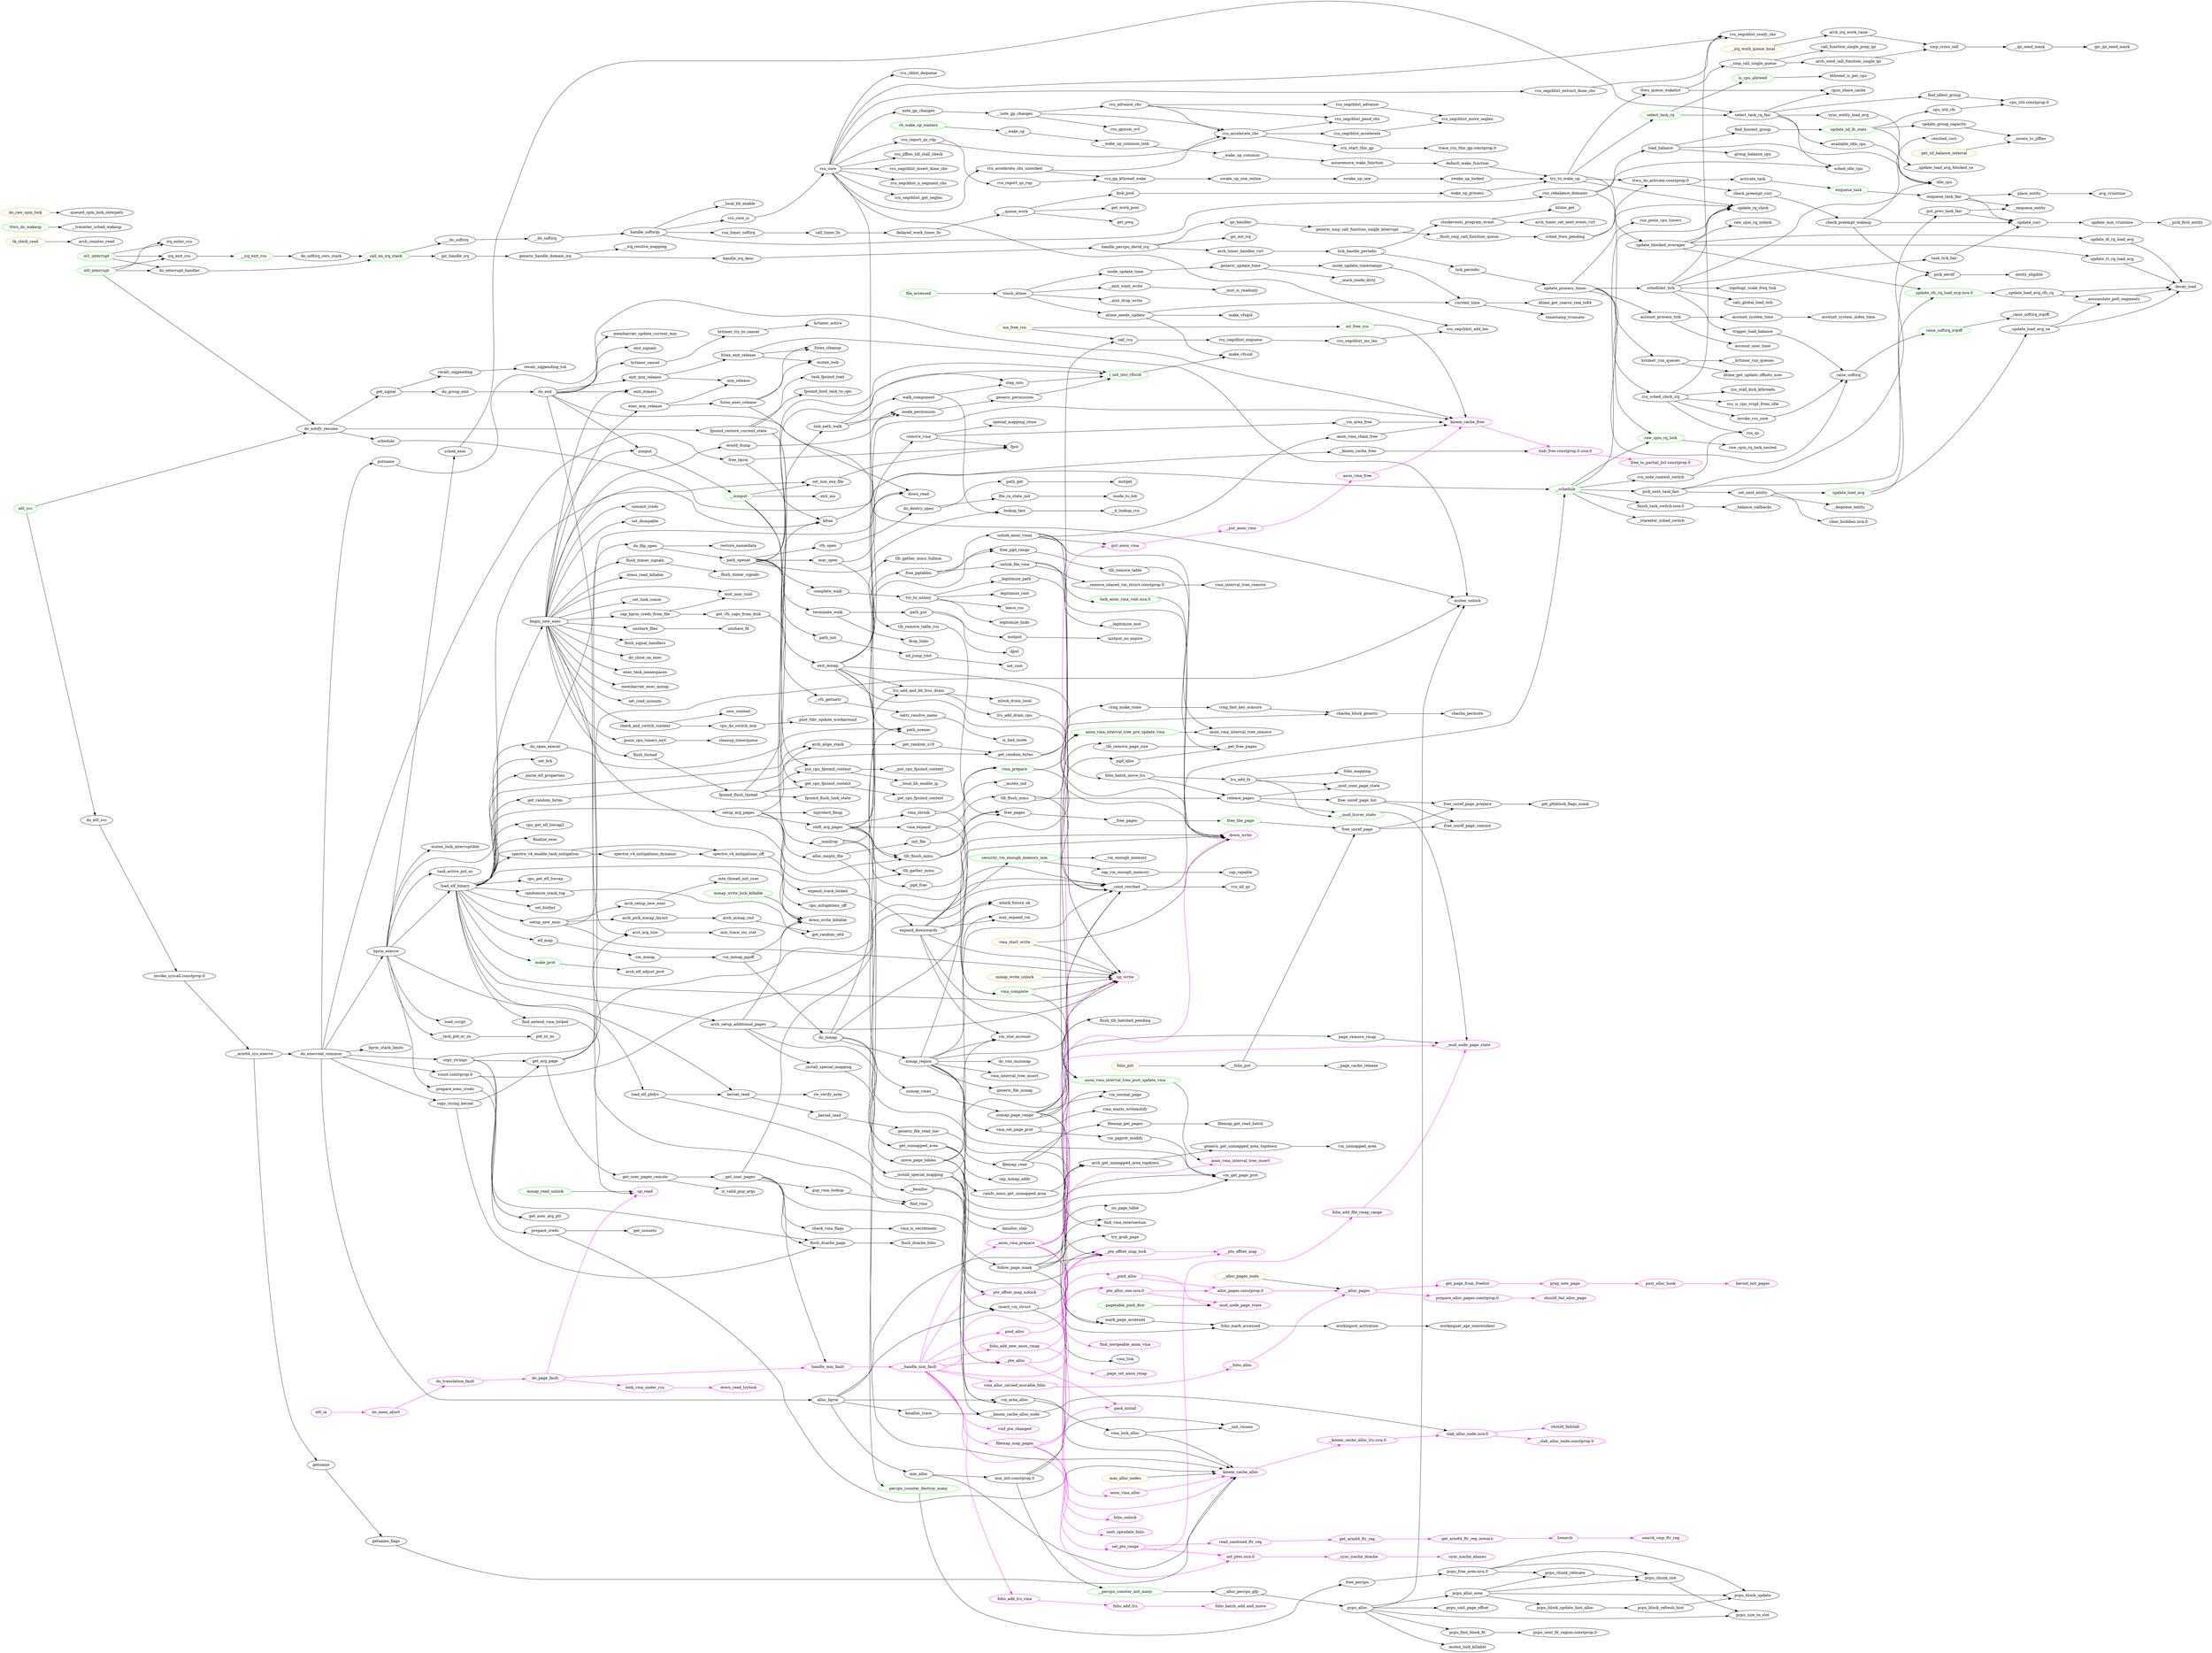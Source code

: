 digraph followpath {
rankdir=LR;
    "put_cpu_fpsimd_context" [color="black"];
    "file_ra_state_init" [color="black"];
    "shift_arg_pages" [color="black"];
    "get_arm64_ftr_reg" [color="magenta"];
    "vm_pgprot_modify" [color="black"];
    "rcu_segcblist_pend_cbs" [color="black"];
    "free_unref_page_prepare" [color="black"];
    "mntput_no_expire" [color="black"];
    "arch_counter_read" [color="black"];
    "do_translation_fault" [color="magenta"];
    "rcu_advance_cbs" [color="black"];
    "futex_exec_release" [color="black"];
    "rcu_segcblist_insert_done_cbs" [color="black"];
    "folio_add_lru" [color="magenta"];
    "arch_setup_additional_pages" [color="black"];
    "chacha_permute" [color="black"];
    "free_pgtables" [color="black"];
    "rcu_segcblist_accelerate" [color="black"];
    "copy_strings" [color="black"];
    "generic_get_unmapped_area_topdown" [color="black"];
    "sched_exec" [color="black"];
    "load_elf_phdrs" [color="black"];
    "mark_page_accessed" [color="black"];
    "make_prot" [color="green"];
    "elf_map" [color="black"];
    "handle_mm_fault" [color="magenta"];
    "legitimize_links" [color="black"];
    "task_tick_fair" [color="black"];
    "pcpu_block_refresh_hint" [color="black"];
    "vma_complete" [color="green"];
    "free_unref_page_list" [color="black"];
    "__mod_zone_page_state" [color="black"];
    "mutex_lock_killable" [color="black"];
    "__flush_smp_call_function_queue" [color="black"];
    "vma_prepare" [color="green"];
    "lru_add_drain_cpu" [color="black"];
    "vm_mmap" [color="black"];
    "expand_downwards" [color="black"];
    "entity_eligible" [color="black"];
    "vm_stat_account" [color="black"];
    "update_process_times" [color="black"];
    "set_ptes.isra.0" [color="magenta"];
    "account_user_time" [color="black"];
    "pcpu_unit_page_offset" [color="black"];
    "trigger_load_balance" [color="black"];
    "load_script" [color="black"];
    "workingset_activation" [color="black"];
    "calc_global_load_tick" [color="black"];
    "do_group_exit" [color="black"];
    "__hrtimer_run_queues" [color="black"];
    "make_vfsuid" [color="black"];
    "alloc_pages.constprop.0" [color="magenta"];
    "__kmem_cache_alloc_lru.isra.0" [color="magenta"];
    "no_page_table" [color="black"];
    "finish_task_switch.isra.0" [color="black"];
    "do_close_on_exec" [color="black"];
    "tlb_gather_mmu" [color="black"];
    "new_context" [color="black"];
    "kmalloc_trace" [color="black"];
    "exec_task_namespaces" [color="black"];
    "__kmalloc" [color="black"];
    "nd_jump_root" [color="black"];
    "call_timer_fn" [color="black"];
    "is_cpu_allowed" [color="green"];
    "__pmd_alloc" [color="magenta"];
    "run_timer_softirq" [color="black"];
    "inode_to_bdi" [color="black"];
    "__install_special_mapping" [color="black"];
    "rcu_segcblist_ready_cbs" [color="black"];
    "special_mapping_close" [color="black"];
    "move_page_tables" [color="black"];
    "__get_free_pages" [color="black"];
    "raise_softirq" [color="black"];
    "arch_send_call_function_single_ipi" [color="black"];
    "rcu_segcblist_n_segment_cbs" [color="black"];
    "folio_unlock" [color="magenta"];
    "vfs_open" [color="black"];
    "__handle_mm_fault" [color="magenta"];
    "el0_svc" [color="green"];
    "cpu_do_switch_mm" [color="black"];
    "bprm_execve" [color="black"];
    "hrtimer_active" [color="black"];
    "call_function_single_prep_ipi" [color="black"];
    "rcu_accelerate_cbs_unlocked" [color="black"];
    "__task_pid_nr_ns" [color="black"];
    "irq_enter_rcu" [color="black"];
    "flush_tlb_batched_pending" [color="black"];
    "mutex_unlock" [color="black"];
    "cap_mmap_addr" [color="black"];
    "membarrier_exec_mmap" [color="black"];
    "do_exit" [color="black"];
    "mprotect_fixup" [color="black"];
    "vma_start_write" [color="orange"];
    "do_page_fault" [color="magenta"];
    "sync_icache_aliases" [color="magenta"];
    "mmap_region" [color="black"];
    "__note_gp_changes" [color="black"];
    "__mnt_drop_write" [color="black"];
    "filemap_read" [color="black"];
    "generic_smp_call_function_single_interrupt" [color="black"];
    "recalc_sigpending_tsk" [color="black"];
    "lru_add_and_bh_lrus_drain" [color="black"];
    "autoremove_wake_function" [color="black"];
    "__update_load_avg_cfs_rq" [color="black"];
    "decay_load" [color="black"];
    "rcu_start_this_gp" [color="black"];
    "spectre_v4_mitigations_dynamic" [color="black"];
    "_get_random_bytes" [color="black"];
    "arch_irq_work_raise" [color="black"];
    "update_dl_rq_load_avg" [color="black"];
    "slab_alloc_node.isra.0" [color="magenta"];
    "hrtimer_try_to_cancel" [color="black"];
    "anon_vma_interval_tree_post_update_vma" [color="green"];
    "do_filp_open" [color="black"];
    "pcpu_find_block_fit" [color="black"];
    "rcu_segcblist_get_seglen" [color="black"];
    "__pick_first_entity" [color="black"];
    "irq_exit_rcu" [color="black"];
    "kernel_init_pages" [color="magenta"];
    "set_root" [color="black"];
    "kernel_read" [color="black"];
    "__slab_alloc_node.constprop.0" [color="magenta"];
    "__tlb_remove_page_size" [color="black"];
    "legitimize_root" [color="black"];
    "down_write" [color="magenta"];
    "next_uptodate_folio" [color="magenta"];
    "begin_new_exec" [color="black"];
    "pte_offset_map_nolock" [color="magenta"];
    "inode_permission" [color="black"];
    "__pte_offset_map_lock" [color="magenta"];
    "cpu_util_cfs" [color="black"];
    "arch_pick_mmap_layout" [color="black"];
    "unmap_page_range" [color="black"];
    "handle_percpu_devid_irq" [color="black"];
    "account_process_tick" [color="black"];
    "vma_wants_writenotify" [color="black"];
    "enqueue_task" [color="green"];
    "tlb_flush_mmu" [color="black"];
    "rcu_report_qs_rnp" [color="black"];
    "fpsimd_restore_current_state" [color="black"];
    "free_percpu" [color="black"];
    "__page_set_anon_rmap" [color="magenta"];
    "vma_link" [color="black"];
    "pick_eevdf" [color="black"];
    "check_vma_flags" [color="black"];
    "anon_vma_chain_free" [color="black"];
    "set_brk" [color="black"];
    "__pte_alloc" [color="magenta"];
    "get_signal" [color="black"];
    "free_the_page" [color="green"];
    "parse_elf_properties" [color="black"];
    "find_busiest_group" [color="black"];
    "select_task_rq_fair" [color="black"];
    "update_rt_rq_load_avg" [color="black"];
    "set_cred_ucounts" [color="black"];
    "rcu_core" [color="black"];
    "sched_idle_cpu" [color="black"];
    "rcu_segcblist_advance" [color="black"];
    "tick_periodic" [color="black"];
    "__update_load_avg_se" [color="black"];
    "cap_bprm_creds_from_file" [color="black"];
    "commit_creds" [color="black"];
    "handle_irq_desc" [color="black"];
    "vm_unmapped_area" [color="black"];
    "pcpu_free_area.isra.0" [color="black"];
    "arch_align_stack" [color="black"];
    "pcpu_next_fit_region.constprop.0" [color="black"];
    "get_vfs_caps_from_disk" [color="black"];
    "pgd_alloc" [color="black"];
    "step_into" [color="black"];
    "folio_mapping" [color="black"];
    "__update_load_avg_blocked_se" [color="black"];
    "recalc_sigpending" [color="black"];
    "__queue_work" [color="black"];
    "ttwu_queue_wakelist" [color="black"];
    "set_dumpable" [color="black"];
    "ipi_handler" [color="black"];
    "kmem_cache_free" [color="magenta"];
    "____do_softirq" [color="black"];
    "__mmput" [color="green"];
    "raise_softirq_irqoff" [color="green"];
    "pcpu_alloc_area" [color="black"];
    "cap_vm_enough_memory" [color="black"];
    "do_open_execat" [color="black"];
    "__get_cpu_fpsimd_context" [color="black"];
    "raw_spin_rq_lock_nested" [color="black"];
    "alloc_bprm" [color="black"];
    "rcu_segcblist_enqueue" [color="black"];
    "find_extend_vma_locked" [color="black"];
    "is_valid_gup_args" [color="black"];
    "mt_free_rcu" [color="green"];
    "inode_update_timestamps" [color="black"];
    "setup_arg_pages" [color="black"];
    "set_pte_range" [color="magenta"];
    "terminate_walk" [color="black"];
    "current_time" [color="black"];
    "vmf_pte_changed" [color="magenta"];
    "anon_vma_interval_tree_pre_update_vma" [color="green"];
    "__wake_up" [color="black"];
    "drop_links" [color="black"];
    "folio_add_file_rmap_range" [color="magenta"];
    "up_read" [color="magenta"];
    "do_mmap" [color="black"];
    "vma_set_page_prot" [color="black"];
    "walk_component" [color="black"];
    "__irq_work_queue_local" [color="orange"];
    "__folio_alloc" [color="magenta"];
    "scheduler_tick" [color="black"];
    "account_system_time" [color="black"];
    "flush_itimer_signals" [color="black"];
    "count.constprop.0" [color="black"];
    "__smp_call_single_queue" [color="black"];
    "__vfs_getxattr" [color="black"];
    "pcpu_alloc" [color="black"];
    "free_unref_page" [color="black"];
    "vm_get_page_prot" [color="black"];
    "pick_next_task_fair" [color="black"];
    "rcu_cblist_dequeue" [color="black"];
    "__balance_callbacks" [color="black"];
    "folio_batch_add_and_move" [color="magenta"];
    "do_mem_abort" [color="magenta"];
    "remove_vma" [color="black"];
    "clockevents_program_event" [color="black"];
    "pmd_alloc" [color="magenta"];
    "__local_bh_enable" [color="black"];
    "ttwu_do_wakeup" [color="green"];
    "folio_add_new_anon_rmap" [color="magenta"];
    "arch_timer_set_next_event_virt" [color="black"];
    "update_group_capacity" [color="black"];
    "cpu_mitigations_off" [color="black"];
    "mmput" [color="black"];
    "restore_nameidata" [color="black"];
    "lru_add_fn" [color="black"];
    "__alloc_percpu_gfp" [color="black"];
    "rcu_segcblist_move_seglen" [color="black"];
    "run_rebalance_domains" [color="black"];
    "unlink_anon_vmas" [color="black"];
    "do_dentry_open" [color="black"];
    "mutex_lock_interruptible" [color="black"];
    "__mod_node_page_state" [color="magenta"];
    "dput" [color="black"];
    "get_arg_page" [color="black"];
    "rcu_accelerate_cbs" [color="black"];
    "vma_interval_tree_remove" [color="black"];
    "get_random_bytes" [color="black"];
    "workingset_age_nonresident" [color="black"];
    "get_ucounts" [color="black"];
    "slab_free.constprop.0.isra.0" [color="magenta"];
    "free_pages" [color="black"];
    "anon_vma_interval_tree_insert" [color="magenta"];
    "delayed_work_timer_fn" [color="black"];
    "pcpu_chunk_slot" [color="black"];
    "putname" [color="black"];
    "cleanup_timerqueue" [color="black"];
    "trace_rcu_this_gp.constprop.0" [color="black"];
    "down_write_killable" [color="black"];
    "account_system_index_time" [color="black"];
    "mm_alloc" [color="black"];
    "do_execveat_common" [color="black"];
    "load_elf_binary" [color="black"];
    "vm_normal_page" [color="black"];
    "filemap_get_read_batch" [color="black"];
    "timestamp_truncate" [color="black"];
    "randomize_stack_top" [color="black"];
    "rb_wake_up_waiters" [color="green"];
    "ktime_get_coarse_real_ts64" [color="black"];
    "sched_ttwu_pending" [color="black"];
    "__vm_enough_memory" [color="black"];
    "link_path_walk" [color="black"];
    "tlb_remove_table_rcu" [color="black"];
    "do_vmi_munmap" [color="black"];
    "vma_interval_tree_insert" [color="black"];
    "get_random_u16" [color="black"];
    "pte_alloc_one.isra.0" [color="magenta"];
    "place_entity" [color="black"];
    "gic_handle_irq" [color="black"];
    "path_get" [color="black"];
    "rcu_segcblist_add_len" [color="black"];
    "mlock_drain_local" [color="black"];
    "__put_anon_vma" [color="magenta"];
    "tlb_gather_mmu_fullmm" [color="black"];
    "copy_string_kernel" [color="black"];
    "swake_up_locked" [color="black"];
    "clear_buddies.isra.0" [color="black"];
    "lookup_fast" [color="black"];
    "__mnt_is_readonly" [color="black"];
    "__pte_offset_map" [color="magenta"];
    "do_raw_spin_lock" [color="orange"];
    "i_uid_into_vfsuid" [color="green"];
    "get_cpu_fpsimd_context" [color="black"];
    "find_idlest_group" [color="black"];
    "vma_lock_alloc" [color="black"];
    "get_arm64_ftr_reg_nowarn" [color="magenta"];
    "flush_dcache_page" [color="black"];
    "mmap_write_unlock" [color="orange"];
    "arch_get_unmapped_area_topdown" [color="black"];
    "vma_shrink" [color="black"];
    "__mnt_want_write" [color="black"];
    "__enqueue_entity" [color="black"];
    "get_work_pool" [color="black"];
    "getname_flags" [color="black"];
    "__percpu_counter_init_many" [color="green"];
    "membarrier_update_current_mm" [color="black"];
    "prepare_alloc_pages.constprop.0" [color="magenta"];
    "run_posix_cpu_timers" [color="black"];
    "tk_clock_read" [color="orange"];
    "try_to_wake_up" [color="black"];
    "generic_file_mmap" [color="black"];
    "should_failslab" [color="magenta"];
    "cpu_get_elf_hwcap2" [color="black"];
    "filemap_map_pages" [color="magenta"];
    "__remove_shared_vm_struct.constprop.0" [color="black"];
    "__sync_icache_dcache" [color="magenta"];
    "ktime_get" [color="black"];
    "update_blocked_averages" [color="black"];
    "rw_verify_area" [color="black"];
    "down_read_trylock" [color="magenta"];
    "put_anon_vma" [color="magenta"];
    "kick_pool" [color="black"];
    "kthread_is_per_cpu" [color="black"];
    "hrtimer_run_queues" [color="black"];
    "prep_new_page" [color="magenta"];
    "unshare_fd" [color="black"];
    "pcpu_size_to_slot" [color="black"];
    "mm_init.constprop.0" [color="black"];
    "futex_exit_release" [color="black"];
    "arch_elf_adjust_prot" [color="black"];
    "exit_signals" [color="black"];
    "rcu_core_si" [color="black"];
    "fput" [color="black"];
    "get_unmapped_area" [color="black"];
    "rcu_all_qs" [color="black"];
    "futex_cleanup" [color="black"];
    "__anon_vma_prepare" [color="magenta"];
    "unlink_file_vma" [color="black"];
    "__get_user_pages" [color="black"];
    "mlock_future_ok" [color="black"];
    "sync_entity_load_avg" [color="black"];
    "check_preempt_curr" [color="black"];
    "el0_interrupt" [color="green"];
    "el1_interrupt" [color="green"];
    "should_fail_alloc_page" [color="magenta"];
    "finalize_exec" [color="black"];
    "__traceiter_sched_switch" [color="black"];
    "exit_aio" [color="black"];
    "wake_up_process" [color="black"];
    "ma_free_rcu" [color="orange"];
    "fpsimd_flush_task_state" [color="black"];
    "lock_anon_vma_root.isra.0" [color="green"];
    "rcu_segcblist_extract_done_cbs" [color="black"];
    "__flush_itimer_signals" [color="black"];
    "__traceiter_sched_wakeup" [color="black"];
    "rcu_sched_clock_irq" [color="black"];
    "pgd_free" [color="black"];
    "may_open" [color="black"];
    "__raise_softirq_irqoff" [color="black"];
    "page_remove_rmap" [color="black"];
    "search_cmp_ftr_reg" [color="magenta"];
    "__kernel_read" [color="black"];
    "path_put" [color="black"];
    "alloc_empty_file" [color="black"];
    "task_active_pid_ns" [color="black"];
    "handle_softirqs" [color="black"];
    "getname" [color="black"];
    "is_bad_inode" [color="black"];
    "update_min_vruntime" [color="black"];
    "__ipi_send_mask" [color="black"];
    "do_interrupt_handler" [color="black"];
    "spectre_v4_enable_task_mitigation" [color="black"];
    "would_dump" [color="black"];
    "call_rcu" [color="black"];
    "unmap_vmas" [color="black"];
    "__put_cpu_fpsimd_context" [color="black"];
    "__kmem_cache_alloc_node" [color="black"];
    "folio_put" [color="orange"];
    "__init_rwsem" [color="black"];
    "make_vfsgid" [color="black"];
    "pcpu_block_update" [color="black"];
    "setup_new_exec" [color="black"];
    "path_noexec" [color="black"];
    "file_accessed" [color="green"];
    "kmalloc_slab" [color="black"];
    "get_user_pages_remote" [color="black"];
    "tlb_finish_mmu" [color="black"];
    "exec_mm_release" [color="black"];
    "prepare_exec_creds" [color="black"];
    "xattr_resolve_name" [color="black"];
    "__d_lookup_rcu" [color="black"];
    "__irq_resolve_mapping" [color="black"];
    "exit_mmap" [color="black"];
    "ktime_get_update_offsets_now" [color="black"];
    "__msecs_to_jiffies" [color="black"];
    "set_next_entity" [color="black"];
    "rcu_report_qs_rdp" [color="black"];
    "follow_page_mask" [color="black"];
    "try_to_unlazy" [color="black"];
    "__mark_inode_dirty" [color="black"];
    "_install_special_mapping" [color="black"];
    "may_expand_vm" [color="black"];
    "arch_mmap_rnd" [color="black"];
    "security_vm_enough_memory_mm" [color="green"];
    "cap_capable" [color="black"];
    "update_cfs_rq_load_avg.isra.0" [color="green"];
    "inode_update_time" [color="black"];
    "gic_eoi_irq" [color="black"];
    "down_read_killable" [color="black"];
    "hrtimer_cancel" [color="black"];
    "__folio_put" [color="black"];
    "kmem_cache_alloc" [color="magenta"];
    "do_softirq_own_stack" [color="black"];
    "cpu_get_elf_hwcap" [color="black"];
    "__schedule" [color="green"];
    "__irq_exit_rcu" [color="green"];
    "mod_node_page_state" [color="magenta"];
    "release_pages" [color="black"];
    "swake_up_one_online" [color="black"];
    "arch_setup_new_exec" [color="black"];
    "free_unref_page_commit" [color="black"];
    "group_balance_cpu" [color="black"];
    "cpu_util.constprop.0" [color="black"];
    "set_mm_exe_file" [color="black"];
    "note_gp_changes" [color="black"];
    "idle_cpu" [color="black"];
    "post_alloc_hook" [color="magenta"];
    "chacha_block_generic" [color="black"];
    "rcu_note_context_switch" [color="black"];
    "generic_file_read_iter" [color="black"];
    "up_write" [color="magenta"];
    "exit_itimers" [color="black"];
    "ttwu_do_activate.constprop.0" [color="black"];
    "rcu_segcblist_inc_len" [color="black"];
    "generic_handle_domain_irq" [color="black"];
    "filemap_get_pages" [color="black"];
    "__free_pages" [color="black"];
    "avg_vruntime" [color="black"];
    "mm_trace_rss_stat" [color="black"];
    "pcpu_chunk_relocate" [color="black"];
    "pcpu_block_update_hint_alloc" [color="black"];
    "free_bprm" [color="black"];
    "update_rq_clock" [color="black"];
    "pagetable_pmd_dtor" [color="green"];
    "leave_rcu" [color="black"];
    "available_idle_cpu" [color="black"];
    "complete_walk" [color="black"];
    "__legitimize_path" [color="black"];
    "get_pwq" [color="black"];
    "init_file" [color="black"];
    "enqueue_task_fair" [color="black"];
    "__mutex_init" [color="black"];
    "vma_is_secretmem" [color="black"];
    "__set_task_comm" [color="black"];
    "check_and_switch_context" [color="black"];
    "ramfs_mmu_get_unmapped_area" [color="black"];
    "rcu_gp_kthread_wake" [color="black"];
    "generic_update_time" [color="black"];
    "vm_area_alloc" [color="black"];
    "lock_vma_under_rcu" [color="magenta"];
    "arch_timer_handler_virt" [color="black"];
    "find_vma_intersection" [color="black"];
    "gic_ipi_send_mask" [color="black"];
    "__alloc_pages" [color="magenta"];
    "touch_atime" [color="black"];
    "free_pgd_range" [color="black"];
    "free_to_partial_list.constprop.0" [color="magenta"];
    "unshare_files" [color="black"];
    "topology_scale_freq_tick" [color="black"];
    "schedule" [color="black"];
    "vm_mmap_pgoff" [color="black"];
    "__arm64_sys_execve" [color="black"];
    "crng_make_state" [color="black"];
    "find_mergeable_anon_vma" [color="magenta"];
    "__mod_lruvec_state" [color="green"];
    "__alloc_pages_node" [color="orange"];
    "__accumulate_pelt_segments" [color="black"];
    "rcu_is_cpu_rrupt_from_idle" [color="black"];
    "bsearch" [color="magenta"];
    "queued_spin_lock_slowpath" [color="black"];
    "activate_task" [color="black"];
    "select_task_rq" [color="green"];
    "rcu_qs" [color="black"];
    "down_read" [color="black"];
    "mnt_may_suid" [color="black"];
    "rcu_stall_kick_kthreads" [color="black"];
    "__wake_up_common_lock" [color="black"];
    "swake_up_one" [color="black"];
    "el0_ia" [color="magenta"];
    "kfree" [color="black"];
    "update_sd_lb_stats" [color="green"];
    "tick_handle_periodic" [color="black"];
    "fpsimd_bind_task_to_cpu" [color="black"];
    "path_init" [color="black"];
    "rcu_jiffies_till_stall_check" [color="black"];
    "folio_add_lru_vma" [color="magenta"];
    "get_page_from_freelist" [color="magenta"];
    "__vm_area_free" [color="black"];
    "flush_thread" [color="black"];
    "mmap_read_unlock" [color="green"];
    "smp_cross_call" [color="black"];
    "do_el0_svc" [color="black"];
    "__mmdrop" [color="black"];
    "prepare_creds" [color="black"];
    "bprm_stack_limits" [color="black"];
    "invoke_syscall.constprop.0" [color="black"];
    "crng_fast_key_erasure" [color="black"];
    "rcu_gpnum_ovf" [color="black"];
    "put_prev_task_fair" [color="black"];
    "update_load_avg" [color="green"];
    "task_fpsimd_load" [color="black"];
    "check_preempt_wakeup" [color="black"];
    "generic_permission" [color="black"];
    "mmap_write_lock_killable" [color="green"];
    "invoke_rcu_core" [color="black"];
    "__dequeue_entity" [color="black"];
    "find_vma" [color="black"];
    "gup_vma_lookup" [color="black"];
    "mntget" [color="black"];
    "set_binfmt" [color="black"];
    "post_ttbr_update_workaround" [color="black"];
    "posix_cpu_timers_exit" [color="black"];
    "cpus_share_cache" [color="black"];
    "folio_batch_move_lru" [color="black"];
    "flush_dcache_folio" [color="black"];
    "acct_arg_size" [color="black"];
    "atime_needs_update" [color="black"];
    "read_sanitised_ftr_reg" [color="magenta"];
    "load_balance" [color="black"];
    "vma_alloc_zeroed_movable_folio" [color="magenta"];
    "fpsimd_flush_thread" [color="black"];
    "anon_vma_interval_tree_remove" [color="black"];
    "exit_mm_release" [color="black"];
    "get_pfnblock_flags_mask" [color="black"];
    "raw_spin_rq_unlock" [color="black"];
    "__cond_resched" [color="black"];
    "mte_thread_init_user" [color="black"];
    "call_on_irq_stack" [color="green"];
    "mntput" [color="black"];
    "tlb_remove_table" [color="black"];
    "mas_alloc_nodes" [color="orange"];
    "path_openat" [color="black"];
    "flush_signal_handlers" [color="black"];
    "raw_spin_rq_lock" [color="green"];
    "do_notify_resume" [color="black"];
    "__wake_up_common" [color="black"];
    "__do_softirq" [color="black"];
    "resched_curr" [color="black"];
    "mutex_lock" [color="black"];
    "spectre_v4_mitigations_off" [color="black"];
    "__kmem_cache_free" [color="black"];
    "get_random_u64" [color="black"];
    "__page_cache_release" [color="black"];
    "mm_release" [color="black"];
    "default_wake_function" [color="black"];
    "get_sd_balance_interval" [color="orange"];
    "try_grab_page" [color="black"];
    "percpu_counter_destroy_many" [color="green"];
    "__legitimize_mnt" [color="black"];
    "pid_nr_ns" [color="black"];
    "update_curr" [color="black"];
    "insert_vm_struct" [color="black"];
    "anon_vma_alloc" [color="magenta"];
    "anon_vma_free" [color="magenta"];
    "vma_expand" [color="black"];
    "pmd_install" [color="magenta"];
    "__local_bh_enable_ip" [color="black"];
    "get_user_arg_ptr" [color="black"];
    "expand_stack_locked" [color="black"];
    "folio_mark_accessed" [color="black"];
    "wake_up_process" -> "try_to_wake_up" [color="black"];
    "folio_put" -> "__folio_put" [color="black"];
    "arch_setup_new_exec" -> "mte_thread_init_user" [color="black"];
    "do_group_exit" -> "do_exit" [color="black"];
    "randomize_stack_top" -> "get_random_u64" [color="black"];
    "count.constprop.0" -> "__cond_resched" [color="black"];
    "count.constprop.0" -> "get_user_arg_ptr" [color="black"];
    "__kmalloc" -> "__kmem_cache_alloc_node" [color="black"];
    "__kmalloc" -> "kmalloc_slab" [color="black"];
    "hrtimer_try_to_cancel" -> "hrtimer_active" [color="black"];
    "putname" -> "kmem_cache_free" [color="black"];
    "free_unref_page" -> "free_unref_page_prepare" [color="black"];
    "free_unref_page" -> "free_unref_page_commit" [color="black"];
    "pcpu_chunk_slot" -> "pcpu_size_to_slot" [color="black"];
    "__pte_alloc" -> "pte_alloc_one.isra.0" [color="magenta"];
    "__pte_alloc" -> "pmd_install" [color="magenta"];
    "rcu_accelerate_cbs" -> "rcu_segcblist_pend_cbs" [color="black"];
    "rcu_accelerate_cbs" -> "rcu_segcblist_accelerate" [color="black"];
    "rcu_accelerate_cbs" -> "rcu_start_this_gp" [color="black"];
    "__schedule" -> "__traceiter_sched_switch" [color="black"];
    "__schedule" -> "finish_task_switch.isra.0" [color="black"];
    "__schedule" -> "rcu_note_context_switch" [color="black"];
    "__schedule" -> "raw_spin_rq_lock" [color="black"];
    "__schedule" -> "update_rq_clock" [color="black"];
    "__schedule" -> "pick_next_task_fair" [color="black"];
    "alloc_bprm" -> "mm_alloc" [color="black"];
    "alloc_bprm" -> "vm_area_alloc" [color="black"];
    "alloc_bprm" -> "vm_get_page_prot" [color="black"];
    "alloc_bprm" -> "insert_vm_struct" [color="black"];
    "alloc_bprm" -> "kmalloc_trace" [color="black"];
    "__install_special_mapping" -> "vm_get_page_prot" [color="black"];
    "__install_special_mapping" -> "insert_vm_struct" [color="black"];
    "__install_special_mapping" -> "vm_stat_account" [color="black"];
    "__install_special_mapping" -> "vm_area_alloc" [color="black"];
    "setup_new_exec" -> "arch_setup_new_exec" [color="black"];
    "setup_new_exec" -> "up_write" [color="black"];
    "setup_new_exec" -> "mutex_unlock" [color="black"];
    "setup_new_exec" -> "arch_pick_mmap_layout" [color="black"];
    "recalc_sigpending" -> "recalc_sigpending_tsk" [color="black"];
    "call_rcu" -> "rcu_segcblist_enqueue" [color="black"];
    "raise_softirq" -> "raise_softirq_irqoff" [color="black"];
    "mntput" -> "mntput_no_expire" [color="black"];
    "pte_offset_map_nolock" -> "__pte_offset_map" [color="magenta"];
    "hrtimer_run_queues" -> "__hrtimer_run_queues" [color="black"];
    "hrtimer_run_queues" -> "ktime_get_update_offsets_now" [color="black"];
    "__pte_offset_map_lock" -> "__pte_offset_map" [color="magenta"];
    "get_arm64_ftr_reg" -> "get_arm64_ftr_reg_nowarn" [color="magenta"];
    "update_process_times" -> "hrtimer_run_queues" [color="black"];
    "update_process_times" -> "rcu_sched_clock_irq" [color="black"];
    "update_process_times" -> "scheduler_tick" [color="black"];
    "update_process_times" -> "run_posix_cpu_timers" [color="black"];
    "update_process_times" -> "raise_softirq" [color="black"];
    "update_process_times" -> "account_process_tick" [color="black"];
    "update_sd_lb_stats" -> "update_group_capacity" [color="black"];
    "update_sd_lb_stats" -> "cpu_util_cfs" [color="black"];
    "update_sd_lb_stats" -> "idle_cpu" [color="black"];
    "generic_smp_call_function_single_interrupt" -> "__flush_smp_call_function_queue" [color="black"];
    "ttwu_queue_wakelist" -> "cpus_share_cache" [color="black"];
    "ttwu_queue_wakelist" -> "__smp_call_single_queue" [color="black"];
    "expand_stack_locked" -> "expand_downwards" [color="black"];
    "get_random_u16" -> "_get_random_bytes" [color="black"];
    "el0_svc" -> "do_notify_resume" [color="black"];
    "el0_svc" -> "do_el0_svc" [color="black"];
    "cap_vm_enough_memory" -> "cap_capable" [color="black"];
    "vfs_open" -> "do_dentry_open" [color="black"];
    "account_process_tick" -> "account_user_time" [color="black"];
    "account_process_tick" -> "account_system_time" [color="black"];
    "check_vma_flags" -> "vma_is_secretmem" [color="black"];
    "get_sd_balance_interval" -> "__msecs_to_jiffies" [color="black"];
    "slab_alloc_node.isra.0" -> "__slab_alloc_node.constprop.0" [color="magenta"];
    "slab_alloc_node.isra.0" -> "should_failslab" [color="magenta"];
    "pmd_alloc" -> "__pmd_alloc" [color="magenta"];
    "rcu_start_this_gp" -> "trace_rcu_this_gp.constprop.0" [color="black"];
    "getname_flags" -> "kmem_cache_alloc" [color="black"];
    "do_filp_open" -> "path_openat" [color="black"];
    "do_filp_open" -> "restore_nameidata" [color="black"];
    "filemap_read" -> "filemap_get_pages" [color="black"];
    "filemap_read" -> "folio_mark_accessed" [color="black"];
    "filemap_read" -> "__cond_resched" [color="black"];
    "pgd_alloc" -> "__get_free_pages" [color="black"];
    "get_page_from_freelist" -> "prep_new_page" [color="magenta"];
    "kmem_cache_free" -> "slab_free.constprop.0.isra.0" [color="magenta"];
    "raise_softirq_irqoff" -> "__raise_softirq_irqoff" [color="black"];
    "folio_add_lru_vma" -> "folio_add_lru" [color="magenta"];
    "__alloc_pages_node" -> "__alloc_pages" [color="black"];
    "update_curr" -> "update_min_vruntime" [color="black"];
    "free_bprm" -> "fput" [color="black"];
    "free_bprm" -> "kfree" [color="black"];
    "anon_vma_interval_tree_pre_update_vma" -> "anon_vma_interval_tree_remove" [color="black"];
    "i_uid_into_vfsuid" -> "make_vfsuid" [color="black"];
    "arch_irq_work_raise" -> "smp_cross_call" [color="black"];
    "lru_add_drain_cpu" -> "folio_batch_move_lru" [color="black"];
    "__anon_vma_prepare" -> "kmem_cache_alloc" [color="magenta"];
    "__anon_vma_prepare" -> "find_mergeable_anon_vma" [color="magenta"];
    "__anon_vma_prepare" -> "down_write" [color="magenta"];
    "__anon_vma_prepare" -> "put_anon_vma" [color="magenta"];
    "__anon_vma_prepare" -> "anon_vma_alloc" [color="magenta"];
    "__anon_vma_prepare" -> "anon_vma_interval_tree_insert" [color="magenta"];
    "__anon_vma_prepare" -> "up_write" [color="magenta"];
    "__cond_resched" -> "rcu_all_qs" [color="black"];
    "__cond_resched" -> "__schedule" [color="black"];
    "gup_vma_lookup" -> "find_vma" [color="black"];
    "invoke_rcu_core" -> "raise_softirq" [color="black"];
    "expand_downwards" -> "down_write" [color="black"];
    "expand_downwards" -> "security_vm_enough_memory_mm" [color="black"];
    "expand_downwards" -> "anon_vma_interval_tree_post_update_vma" [color="black"];
    "expand_downwards" -> "anon_vma_interval_tree_pre_update_vma" [color="black"];
    "expand_downwards" -> "may_expand_vm" [color="black"];
    "expand_downwards" -> "mlock_future_ok" [color="black"];
    "expand_downwards" -> "vm_stat_account" [color="black"];
    "expand_downwards" -> "up_write" [color="black"];
    "__wake_up" -> "__wake_up_common_lock" [color="black"];
    "generic_permission" -> "i_uid_into_vfsuid" [color="black"];
    "kmem_cache_alloc" -> "__kmem_cache_alloc_lru.isra.0" [color="magenta"];
    "autoremove_wake_function" -> "default_wake_function" [color="black"];
    "fpsimd_flush_thread" -> "get_cpu_fpsimd_context" [color="black"];
    "fpsimd_flush_thread" -> "fpsimd_flush_task_state" [color="black"];
    "fpsimd_flush_thread" -> "put_cpu_fpsimd_context" [color="black"];
    "fpsimd_flush_thread" -> "kfree" [color="black"];
    "alloc_pages.constprop.0" -> "__alloc_pages" [color="magenta"];
    "note_gp_changes" -> "__note_gp_changes" [color="black"];
    "smp_cross_call" -> "__ipi_send_mask" [color="black"];
    "spectre_v4_mitigations_dynamic" -> "spectre_v4_mitigations_off" [color="black"];
    "find_busiest_group" -> "update_sd_lb_stats" [color="black"];
    "spectre_v4_mitigations_off" -> "cpu_mitigations_off" [color="black"];
    "vm_mmap" -> "vm_mmap_pgoff" [color="black"];
    "swake_up_one" -> "swake_up_locked" [color="black"];
    "activate_task" -> "enqueue_task" [color="black"];
    "cap_bprm_creds_from_file" -> "mnt_may_suid" [color="black"];
    "cap_bprm_creds_from_file" -> "get_vfs_caps_from_disk" [color="black"];
    "__percpu_counter_init_many" -> "__alloc_percpu_gfp" [color="black"];
    "pcpu_alloc" -> "pcpu_alloc_area" [color="black"];
    "pcpu_alloc" -> "mutex_unlock" [color="black"];
    "pcpu_alloc" -> "pcpu_unit_page_offset" [color="black"];
    "pcpu_alloc" -> "mutex_lock_killable" [color="black"];
    "pcpu_alloc" -> "pcpu_size_to_slot" [color="black"];
    "pcpu_alloc" -> "pcpu_find_block_fit" [color="black"];
    "__wake_up_common" -> "autoremove_wake_function" [color="black"];
    "call_on_irq_stack" -> "gic_handle_irq" [color="black"];
    "call_on_irq_stack" -> "____do_softirq" [color="black"];
    "get_cpu_fpsimd_context" -> "__get_cpu_fpsimd_context" [color="black"];
    "file_ra_state_init" -> "inode_to_bdi" [color="black"];
    "acct_arg_size" -> "mm_trace_rss_stat" [color="black"];
    "do_dentry_open" -> "path_get" [color="black"];
    "do_dentry_open" -> "file_ra_state_init" [color="black"];
    "rcu_report_qs_rdp" -> "rcu_report_qs_rnp" [color="black"];
    "rcu_report_qs_rdp" -> "rcu_accelerate_cbs" [color="black"];
    "folio_mark_accessed" -> "workingset_activation" [color="black"];
    "clockevents_program_event" -> "ktime_get" [color="black"];
    "clockevents_program_event" -> "arch_timer_set_next_event_virt" [color="black"];
    "mas_alloc_nodes" -> "kmem_cache_alloc" [color="black"];
    "vm_mmap_pgoff" -> "down_write_killable" [color="black"];
    "vm_mmap_pgoff" -> "do_mmap" [color="black"];
    "rcu_sched_clock_irq" -> "rcu_is_cpu_rrupt_from_idle" [color="black"];
    "rcu_sched_clock_irq" -> "rcu_segcblist_ready_cbs" [color="black"];
    "rcu_sched_clock_irq" -> "invoke_rcu_core" [color="black"];
    "rcu_sched_clock_irq" -> "rcu_qs" [color="black"];
    "rcu_sched_clock_irq" -> "rcu_stall_kick_kthreads" [color="black"];
    "shift_arg_pages" -> "move_page_tables" [color="black"];
    "shift_arg_pages" -> "lru_add_and_bh_lrus_drain" [color="black"];
    "shift_arg_pages" -> "tlb_gather_mmu" [color="black"];
    "shift_arg_pages" -> "free_pgd_range" [color="black"];
    "shift_arg_pages" -> "tlb_finish_mmu" [color="black"];
    "shift_arg_pages" -> "vma_shrink" [color="black"];
    "shift_arg_pages" -> "vma_expand" [color="black"];
    "rb_wake_up_waiters" -> "__wake_up" [color="black"];
    "pcpu_block_refresh_hint" -> "pcpu_block_update" [color="black"];
    "prepare_exec_creds" -> "prepare_creds" [color="black"];
    "kfree" -> "__kmem_cache_free" [color="black"];
    "free_pages" -> "__free_pages" [color="black"];
    "prepare_alloc_pages.constprop.0" -> "should_fail_alloc_page" [color="magenta"];
    "gic_handle_irq" -> "generic_handle_domain_irq" [color="black"];
    "generic_get_unmapped_area_topdown" -> "vm_unmapped_area" [color="black"];
    "set_ptes.isra.0" -> "__sync_icache_dcache" [color="magenta"];
    "check_preempt_wakeup" -> "update_curr" [color="black"];
    "check_preempt_wakeup" -> "pick_eevdf" [color="black"];
    "check_preempt_wakeup" -> "resched_curr" [color="black"];
    "generic_handle_domain_irq" -> "__irq_resolve_mapping" [color="black"];
    "generic_handle_domain_irq" -> "handle_irq_desc" [color="black"];
    "vm_area_alloc" -> "vma_lock_alloc" [color="black"];
    "vm_area_alloc" -> "kmem_cache_alloc" [color="black"];
    "try_to_unlazy" -> "__legitimize_path" [color="black"];
    "try_to_unlazy" -> "legitimize_root" [color="black"];
    "try_to_unlazy" -> "leave_rcu" [color="black"];
    "try_to_unlazy" -> "legitimize_links" [color="black"];
    "kernel_read" -> "__kernel_read" [color="black"];
    "kernel_read" -> "rw_verify_area" [color="black"];
    "enqueue_task_fair" -> "__enqueue_entity" [color="black"];
    "enqueue_task_fair" -> "update_curr" [color="black"];
    "enqueue_task_fair" -> "place_entity" [color="black"];
    "free_the_page" -> "free_unref_page" [color="black"];
    "rcu_advance_cbs" -> "rcu_segcblist_pend_cbs" [color="black"];
    "rcu_advance_cbs" -> "rcu_segcblist_advance" [color="black"];
    "rcu_advance_cbs" -> "rcu_accelerate_cbs" [color="black"];
    "would_dump" -> "inode_permission" [color="black"];
    "read_sanitised_ftr_reg" -> "get_arm64_ftr_reg" [color="magenta"];
    "inode_permission" -> "generic_permission" [color="black"];
    "ma_free_rcu" -> "mt_free_rcu" [color="black"];
    "ma_free_rcu" -> "call_rcu" [color="black"];
    "copy_string_kernel" -> "flush_dcache_page" [color="black"];
    "copy_string_kernel" -> "get_arg_page" [color="black"];
    "vm_pgprot_modify" -> "vm_get_page_prot" [color="black"];
    "select_task_rq_fair" -> "sync_entity_load_avg" [color="black"];
    "select_task_rq_fair" -> "find_idlest_group" [color="black"];
    "select_task_rq_fair" -> "available_idle_cpu" [color="black"];
    "select_task_rq_fair" -> "sched_idle_cpu" [color="black"];
    "select_task_rq_fair" -> "cpus_share_cache" [color="black"];
    "tlb_finish_mmu" -> "tlb_flush_mmu" [color="black"];
    "tlb_finish_mmu" -> "free_pages" [color="black"];
    "call_timer_fn" -> "delayed_work_timer_fn" [color="black"];
    "do_notify_resume" -> "fpsimd_restore_current_state" [color="black"];
    "do_notify_resume" -> "schedule" [color="black"];
    "do_notify_resume" -> "get_signal" [color="black"];
    "__tlb_remove_page_size" -> "__get_free_pages" [color="black"];
    "__queue_work" -> "get_pwq" [color="black"];
    "__queue_work" -> "kick_pool" [color="black"];
    "__queue_work" -> "get_work_pool" [color="black"];
    "page_remove_rmap" -> "__mod_node_page_state" [color="black"];
    "security_vm_enough_memory_mm" -> "__vm_enough_memory" [color="black"];
    "security_vm_enough_memory_mm" -> "cap_vm_enough_memory" [color="black"];
    "__smp_call_single_queue" -> "call_function_single_prep_ipi" [color="black"];
    "__smp_call_single_queue" -> "arch_send_call_function_single_ipi" [color="black"];
    "tlb_flush_mmu" -> "__cond_resched" [color="black"];
    "tlb_flush_mmu" -> "call_rcu" [color="black"];
    "tlb_flush_mmu" -> "release_pages" [color="black"];
    "begin_new_exec" -> "membarrier_exec_mmap" [color="black"];
    "begin_new_exec" -> "do_close_on_exec" [color="black"];
    "begin_new_exec" -> "posix_cpu_timers_exit" [color="black"];
    "begin_new_exec" -> "acct_arg_size" [color="black"];
    "begin_new_exec" -> "set_dumpable" [color="black"];
    "begin_new_exec" -> "set_mm_exe_file" [color="black"];
    "begin_new_exec" -> "flush_thread" [color="black"];
    "begin_new_exec" -> "flush_signal_handlers" [color="black"];
    "begin_new_exec" -> "cap_bprm_creds_from_file" [color="black"];
    "begin_new_exec" -> "commit_creds" [color="black"];
    "begin_new_exec" -> "down_write_killable" [color="black"];
    "begin_new_exec" -> "exit_itimers" [color="black"];
    "begin_new_exec" -> "check_and_switch_context" [color="black"];
    "begin_new_exec" -> "down_read_killable" [color="black"];
    "begin_new_exec" -> "flush_itimer_signals" [color="black"];
    "begin_new_exec" -> "__set_task_comm" [color="black"];
    "begin_new_exec" -> "would_dump" [color="black"];
    "begin_new_exec" -> "mnt_may_suid" [color="black"];
    "begin_new_exec" -> "exec_mm_release" [color="black"];
    "begin_new_exec" -> "set_cred_ucounts" [color="black"];
    "begin_new_exec" -> "exec_task_namespaces" [color="black"];
    "begin_new_exec" -> "mmput" [color="black"];
    "begin_new_exec" -> "unshare_files" [color="black"];
    "inode_update_timestamps" -> "current_time" [color="black"];
    "mmput" -> "__mmput" [color="black"];
    "crng_fast_key_erasure" -> "chacha_block_generic" [color="black"];
    "crng_make_state" -> "crng_fast_key_erasure" [color="black"];
    "pte_alloc_one.isra.0" -> "mod_node_page_state" [color="magenta"];
    "pte_alloc_one.isra.0" -> "alloc_pages.constprop.0" [color="magenta"];
    "mark_page_accessed" -> "folio_mark_accessed" [color="black"];
    "fpsimd_restore_current_state" -> "put_cpu_fpsimd_context" [color="black"];
    "fpsimd_restore_current_state" -> "get_cpu_fpsimd_context" [color="black"];
    "fpsimd_restore_current_state" -> "task_fpsimd_load" [color="black"];
    "fpsimd_restore_current_state" -> "fpsimd_bind_task_to_cpu" [color="black"];
    "put_anon_vma" -> "__put_anon_vma" [color="magenta"];
    "do_mem_abort" -> "do_translation_fault" [color="magenta"];
    "arch_timer_handler_virt" -> "tick_handle_periodic" [color="black"];
    "complete_walk" -> "try_to_unlazy" [color="black"];
    "delayed_work_timer_fn" -> "__queue_work" [color="black"];
    "vma_alloc_zeroed_movable_folio" -> "__folio_alloc" [color="magenta"];
    "posix_cpu_timers_exit" -> "cleanup_timerqueue" [color="black"];
    "unmap_vmas" -> "unmap_page_range" [color="black"];
    "account_system_time" -> "account_system_index_time" [color="black"];
    "set_pte_range" -> "folio_add_file_rmap_range" [color="magenta"];
    "set_pte_range" -> "set_ptes.isra.0" [color="magenta"];
    "set_pte_range" -> "read_sanitised_ftr_reg" [color="magenta"];
    "el0_interrupt" -> "do_interrupt_handler" [color="black"];
    "el0_interrupt" -> "irq_exit_rcu" [color="black"];
    "el0_interrupt" -> "do_notify_resume" [color="black"];
    "el0_interrupt" -> "irq_enter_rcu" [color="black"];
    "init_file" -> "__mutex_init" [color="black"];
    "bsearch" -> "search_cmp_ftr_reg" [color="magenta"];
    "__folio_put" -> "free_unref_page" [color="black"];
    "__folio_put" -> "__page_cache_release" [color="black"];
    "free_unref_page_list" -> "free_unref_page_prepare" [color="black"];
    "free_unref_page_list" -> "free_unref_page_commit" [color="black"];
    "ttwu_do_wakeup" -> "__traceiter_sched_wakeup" [color="black"];
    "invoke_syscall.constprop.0" -> "__arm64_sys_execve" [color="black"];
    "check_and_switch_context" -> "cpu_do_switch_mm" [color="black"];
    "check_and_switch_context" -> "new_context" [color="black"];
    "ipi_handler" -> "generic_smp_call_function_single_interrupt" [color="black"];
    "get_user_pages_remote" -> "__get_user_pages" [color="black"];
    "get_user_pages_remote" -> "is_valid_gup_args" [color="black"];
    "hrtimer_cancel" -> "hrtimer_try_to_cancel" [color="black"];
    "get_random_bytes" -> "_get_random_bytes" [color="black"];
    "pgd_free" -> "free_pages" [color="black"];
    "free_pgd_range" -> "tlb_remove_table" [color="black"];
    "__alloc_percpu_gfp" -> "pcpu_alloc" [color="black"];
    "lru_add_fn" -> "__mod_zone_page_state" [color="black"];
    "lru_add_fn" -> "__mod_lruvec_state" [color="black"];
    "lru_add_fn" -> "folio_mapping" [color="black"];
    "__update_load_avg_se" -> "__accumulate_pelt_segments" [color="black"];
    "__update_load_avg_se" -> "decay_load" [color="black"];
    "may_open" -> "path_noexec" [color="black"];
    "may_open" -> "inode_permission" [color="black"];
    "exit_mm_release" -> "futex_exit_release" [color="black"];
    "exit_mm_release" -> "mm_release" [color="black"];
    "__get_user_pages" -> "follow_page_mask" [color="black"];
    "__get_user_pages" -> "handle_mm_fault" [color="black"];
    "__get_user_pages" -> "flush_dcache_page" [color="black"];
    "__get_user_pages" -> "gup_vma_lookup" [color="black"];
    "__get_user_pages" -> "check_vma_flags" [color="black"];
    "__get_user_pages" -> "__cond_resched" [color="black"];
    "tk_clock_read" -> "arch_counter_read" [color="black"];
    "mmap_region" -> "vma_interval_tree_insert" [color="black"];
    "mmap_region" -> "up_write" [color="black"];
    "mmap_region" -> "vm_get_page_prot" [color="black"];
    "mmap_region" -> "vma_set_page_prot" [color="black"];
    "mmap_region" -> "vm_stat_account" [color="black"];
    "mmap_region" -> "vm_area_alloc" [color="black"];
    "mmap_region" -> "down_write" [color="black"];
    "mmap_region" -> "generic_file_mmap" [color="black"];
    "mmap_region" -> "may_expand_vm" [color="black"];
    "mmap_region" -> "do_vmi_munmap" [color="black"];
    "ttwu_do_activate.constprop.0" -> "activate_task" [color="black"];
    "ttwu_do_activate.constprop.0" -> "check_preempt_curr" [color="black"];
    "mm_init.constprop.0" -> "__init_rwsem" [color="black"];
    "mm_init.constprop.0" -> "pgd_alloc" [color="black"];
    "mm_init.constprop.0" -> "__percpu_counter_init_many" [color="black"];
    "inode_update_time" -> "generic_update_time" [color="black"];
    "spectre_v4_enable_task_mitigation" -> "spectre_v4_mitigations_off" [color="black"];
    "spectre_v4_enable_task_mitigation" -> "spectre_v4_mitigations_dynamic" [color="black"];
    "sync_entity_load_avg" -> "__update_load_avg_blocked_se" [color="black"];
    "rcu_segcblist_accelerate" -> "rcu_segcblist_move_seglen" [color="black"];
    "ramfs_mmu_get_unmapped_area" -> "arch_get_unmapped_area_topdown" [color="black"];
    "handle_irq_desc" -> "handle_percpu_devid_irq" [color="black"];
    "get_signal" -> "recalc_sigpending" [color="black"];
    "get_signal" -> "do_group_exit" [color="black"];
    "make_prot" -> "arch_elf_adjust_prot" [color="black"];
    "rcu_core_si" -> "rcu_core" [color="black"];
    "__pmd_alloc" -> "alloc_pages.constprop.0" [color="magenta"];
    "__pmd_alloc" -> "mod_node_page_state" [color="magenta"];
    "_install_special_mapping" -> "__install_special_mapping" [color="black"];
    "find_idlest_group" -> "cpu_util.constprop.0" [color="black"];
    "rcu_core" -> "rcu_segcblist_ready_cbs" [color="black"];
    "rcu_core" -> "rcu_segcblist_get_seglen" [color="black"];
    "rcu_core" -> "rcu_segcblist_add_len" [color="black"];
    "rcu_core" -> "rcu_accelerate_cbs_unlocked" [color="black"];
    "rcu_core" -> "rcu_report_qs_rdp" [color="black"];
    "rcu_core" -> "note_gp_changes" [color="black"];
    "rcu_core" -> "rcu_segcblist_n_segment_cbs" [color="black"];
    "rcu_core" -> "rcu_segcblist_insert_done_cbs" [color="black"];
    "rcu_core" -> "rcu_jiffies_till_stall_check" [color="black"];
    "rcu_core" -> "tlb_remove_table_rcu" [color="black"];
    "rcu_core" -> "rcu_segcblist_extract_done_cbs" [color="black"];
    "rcu_core" -> "rcu_cblist_dequeue" [color="black"];
    "folio_add_file_rmap_range" -> "__mod_node_page_state" [color="magenta"];
    "swake_up_locked" -> "try_to_wake_up" [color="black"];
    "__free_pages" -> "free_the_page" [color="black"];
    "sched_exec" -> "select_task_rq_fair" [color="black"];
    "rcu_segcblist_inc_len" -> "rcu_segcblist_add_len" [color="black"];
    "anon_vma_interval_tree_post_update_vma" -> "anon_vma_interval_tree_insert" [color="black"];
    "follow_page_mask" -> "vm_normal_page" [color="black"];
    "follow_page_mask" -> "try_grab_page" [color="black"];
    "follow_page_mask" -> "mark_page_accessed" [color="black"];
    "follow_page_mask" -> "no_page_table" [color="black"];
    "follow_page_mask" -> "__pte_offset_map_lock" [color="black"];
    "xattr_resolve_name" -> "is_bad_inode" [color="black"];
    "get_vfs_caps_from_disk" -> "__vfs_getxattr" [color="black"];
    "__handle_mm_fault" -> "folio_add_lru_vma" [color="magenta"];
    "__handle_mm_fault" -> "pte_alloc_one.isra.0" [color="magenta"];
    "__handle_mm_fault" -> "__pte_alloc" [color="magenta"];
    "__handle_mm_fault" -> "pmd_alloc" [color="magenta"];
    "__handle_mm_fault" -> "set_ptes.isra.0" [color="magenta"];
    "__handle_mm_fault" -> "vma_alloc_zeroed_movable_folio" [color="magenta"];
    "__handle_mm_fault" -> "pte_offset_map_nolock" [color="magenta"];
    "__handle_mm_fault" -> "vmf_pte_changed" [color="magenta"];
    "__handle_mm_fault" -> "__anon_vma_prepare" [color="magenta"];
    "__handle_mm_fault" -> "folio_add_new_anon_rmap" [color="magenta"];
    "__handle_mm_fault" -> "filemap_map_pages" [color="magenta"];
    "__handle_mm_fault" -> "__pte_offset_map_lock" [color="magenta"];
    "pcpu_find_block_fit" -> "pcpu_next_fit_region.constprop.0" [color="black"];
    "remove_vma" -> "fput" [color="black"];
    "remove_vma" -> "__vm_area_free" [color="black"];
    "remove_vma" -> "special_mapping_close" [color="black"];
    "flush_dcache_page" -> "flush_dcache_folio" [color="black"];
    "insert_vm_struct" -> "find_vma_intersection" [color="black"];
    "insert_vm_struct" -> "vma_link" [color="black"];
    "flush_itimer_signals" -> "__flush_itimer_signals" [color="black"];
    "__kmem_cache_free" -> "slab_free.constprop.0.isra.0" [color="black"];
    "update_dl_rq_load_avg" -> "decay_load" [color="black"];
    "filemap_get_pages" -> "filemap_get_read_batch" [color="black"];
    "folio_add_lru" -> "folio_batch_add_and_move" [color="magenta"];
    "do_interrupt_handler" -> "call_on_irq_stack" [color="black"];
    "path_get" -> "mntget" [color="black"];
    "__mnt_want_write" -> "__mnt_is_readonly" [color="black"];
    "mt_free_rcu" -> "kmem_cache_free" [color="black"];
    "put_cpu_fpsimd_context" -> "__put_cpu_fpsimd_context" [color="black"];
    "put_cpu_fpsimd_context" -> "__local_bh_enable_ip" [color="black"];
    "pick_next_task_fair" -> "set_next_entity" [color="black"];
    "pick_next_task_fair" -> "put_prev_task_fair" [color="black"];
    "pick_next_task_fair" -> "pick_eevdf" [color="black"];
    "__irq_work_queue_local" -> "arch_irq_work_raise" [color="black"];
    "path_init" -> "nd_jump_root" [color="black"];
    "__kernel_read" -> "generic_file_read_iter" [color="black"];
    "do_mmap" -> "get_unmapped_area" [color="black"];
    "do_mmap" -> "find_vma_intersection" [color="black"];
    "do_mmap" -> "mlock_future_ok" [color="black"];
    "do_mmap" -> "path_noexec" [color="black"];
    "do_mmap" -> "mmap_region" [color="black"];
    "update_rt_rq_load_avg" -> "decay_load" [color="black"];
    "do_softirq_own_stack" -> "call_on_irq_stack" [color="black"];
    "handle_mm_fault" -> "__handle_mm_fault" [color="magenta"];
    "rcu_note_context_switch" -> "rcu_qs" [color="black"];
    "default_wake_function" -> "try_to_wake_up" [color="black"];
    "mmap_write_lock_killable" -> "down_write_killable" [color="black"];
    "step_into" -> "i_uid_into_vfsuid" [color="black"];
    "irq_exit_rcu" -> "__irq_exit_rcu" [color="black"];
    "slab_free.constprop.0.isra.0" -> "free_to_partial_list.constprop.0" [color="magenta"];
    "lock_anon_vma_root.isra.0" -> "down_write" [color="black"];
    "unlink_file_vma" -> "__remove_shared_vm_struct.constprop.0" [color="black"];
    "unlink_file_vma" -> "up_write" [color="black"];
    "unlink_file_vma" -> "down_write" [color="black"];
    "kick_pool" -> "wake_up_process" [color="black"];
    "__flush_smp_call_function_queue" -> "sched_ttwu_pending" [color="black"];
    "enqueue_task" -> "enqueue_task_fair" [color="black"];
    "atime_needs_update" -> "current_time" [color="black"];
    "atime_needs_update" -> "make_vfsuid" [color="black"];
    "atime_needs_update" -> "make_vfsgid" [color="black"];
    "arch_setup_additional_pages" -> "down_write_killable" [color="black"];
    "arch_setup_additional_pages" -> "get_unmapped_area" [color="black"];
    "arch_setup_additional_pages" -> "_install_special_mapping" [color="black"];
    "arch_setup_additional_pages" -> "up_write" [color="black"];
    "load_elf_binary" -> "up_write" [color="black"];
    "load_elf_binary" -> "down_write_killable" [color="black"];
    "load_elf_binary" -> "cpu_get_elf_hwcap" [color="black"];
    "load_elf_binary" -> "begin_new_exec" [color="black"];
    "load_elf_binary" -> "make_prot" [color="black"];
    "load_elf_binary" -> "set_brk" [color="black"];
    "load_elf_binary" -> "get_random_bytes" [color="black"];
    "load_elf_binary" -> "randomize_stack_top" [color="black"];
    "load_elf_binary" -> "kfree" [color="black"];
    "load_elf_binary" -> "arch_setup_additional_pages" [color="black"];
    "load_elf_binary" -> "setup_new_exec" [color="black"];
    "load_elf_binary" -> "set_binfmt" [color="black"];
    "load_elf_binary" -> "find_extend_vma_locked" [color="black"];
    "load_elf_binary" -> "finalize_exec" [color="black"];
    "load_elf_binary" -> "parse_elf_properties" [color="black"];
    "load_elf_binary" -> "load_elf_phdrs" [color="black"];
    "load_elf_binary" -> "setup_arg_pages" [color="black"];
    "load_elf_binary" -> "cpu_get_elf_hwcap2" [color="black"];
    "load_elf_binary" -> "elf_map" [color="black"];
    "load_elf_binary" -> "arch_align_stack" [color="black"];
    "load_elf_binary" -> "spectre_v4_enable_task_mitigation" [color="black"];
    "elf_map" -> "vm_mmap" [color="black"];
    "finish_task_switch.isra.0" -> "__balance_callbacks" [color="black"];
    "find_extend_vma_locked" -> "find_vma" [color="black"];
    "anon_vma_alloc" -> "kmem_cache_alloc" [color="magenta"];
    "arch_pick_mmap_layout" -> "arch_mmap_rnd" [color="black"];
    "lock_vma_under_rcu" -> "down_read_trylock" [color="magenta"];
    "touch_atime" -> "inode_update_time" [color="black"];
    "touch_atime" -> "__mnt_drop_write" [color="black"];
    "touch_atime" -> "atime_needs_update" [color="black"];
    "touch_atime" -> "__mnt_want_write" [color="black"];
    "__vfs_getxattr" -> "xattr_resolve_name" [color="black"];
    "mmap_write_unlock" -> "up_write" [color="black"];
    "nd_jump_root" -> "set_root" [color="black"];
    "__mod_lruvec_state" -> "__mod_node_page_state" [color="black"];
    "copy_strings" -> "get_user_arg_ptr" [color="black"];
    "copy_strings" -> "__cond_resched" [color="black"];
    "copy_strings" -> "get_arg_page" [color="black"];
    "copy_strings" -> "flush_dcache_page" [color="black"];
    "walk_component" -> "lookup_fast" [color="black"];
    "walk_component" -> "step_into" [color="black"];
    "put_prev_task_fair" -> "update_curr" [color="black"];
    "put_prev_task_fair" -> "__enqueue_entity" [color="black"];
    "current_time" -> "timestamp_truncate" [color="black"];
    "current_time" -> "ktime_get_coarse_real_ts64" [color="black"];
    "futex_exit_release" -> "mutex_lock" [color="black"];
    "futex_exit_release" -> "futex_cleanup" [color="black"];
    "futex_exit_release" -> "mutex_unlock" [color="black"];
    "cpu_do_switch_mm" -> "post_ttbr_update_workaround" [color="black"];
    "__put_anon_vma" -> "anon_vma_free" [color="magenta"];
    "try_to_wake_up" -> "raw_spin_rq_lock" [color="black"];
    "try_to_wake_up" -> "ttwu_do_activate.constprop.0" [color="black"];
    "try_to_wake_up" -> "ttwu_queue_wakelist" [color="black"];
    "try_to_wake_up" -> "update_rq_clock" [color="black"];
    "try_to_wake_up" -> "select_task_rq" [color="black"];
    "__arm64_sys_execve" -> "do_execveat_common" [color="black"];
    "__arm64_sys_execve" -> "getname" [color="black"];
    "get_unmapped_area" -> "cap_mmap_addr" [color="black"];
    "get_unmapped_area" -> "arch_get_unmapped_area_topdown" [color="black"];
    "get_unmapped_area" -> "ramfs_mmu_get_unmapped_area" [color="black"];
    "arch_mmap_rnd" -> "get_random_u64" [color="black"];
    "post_alloc_hook" -> "kernel_init_pages" [color="magenta"];
    "pcpu_free_area.isra.0" -> "pcpu_chunk_relocate" [color="black"];
    "pcpu_free_area.isra.0" -> "pcpu_chunk_slot" [color="black"];
    "pcpu_free_area.isra.0" -> "pcpu_block_update" [color="black"];
    "release_pages" -> "free_unref_page_list" [color="black"];
    "release_pages" -> "__mod_zone_page_state" [color="black"];
    "release_pages" -> "__mod_lruvec_state" [color="black"];
    "exec_mm_release" -> "futex_exec_release" [color="black"];
    "exec_mm_release" -> "mm_release" [color="black"];
    "pcpu_block_update_hint_alloc" -> "pcpu_block_refresh_hint" [color="black"];
    "load_elf_phdrs" -> "__kmalloc" [color="black"];
    "load_elf_phdrs" -> "kernel_read" [color="black"];
    "raw_spin_rq_lock" -> "raw_spin_rq_lock_nested" [color="black"];
    "__folio_alloc" -> "__alloc_pages" [color="magenta"];
    "vma_set_page_prot" -> "vm_pgprot_modify" [color="black"];
    "vma_set_page_prot" -> "vma_wants_writenotify" [color="black"];
    "vma_lock_alloc" -> "__init_rwsem" [color="black"];
    "vma_lock_alloc" -> "kmem_cache_alloc" [color="black"];
    "exit_mmap" -> "lru_add_and_bh_lrus_drain" [color="black"];
    "exit_mmap" -> "down_write" [color="black"];
    "exit_mmap" -> "tlb_finish_mmu" [color="black"];
    "exit_mmap" -> "tlb_gather_mmu_fullmm" [color="black"];
    "exit_mmap" -> "free_pgtables" [color="black"];
    "exit_mmap" -> "remove_vma" [color="black"];
    "exit_mmap" -> "__cond_resched" [color="black"];
    "exit_mmap" -> "unmap_vmas" [color="black"];
    "exit_mmap" -> "down_read" [color="black"];
    "update_min_vruntime" -> "__pick_first_entity" [color="black"];
    "unlink_anon_vmas" -> "up_write" [color="black"];
    "unlink_anon_vmas" -> "put_anon_vma" [color="black"];
    "unlink_anon_vmas" -> "lock_anon_vma_root.isra.0" [color="black"];
    "unlink_anon_vmas" -> "anon_vma_interval_tree_remove" [color="black"];
    "unlink_anon_vmas" -> "anon_vma_chain_free" [color="black"];
    "sched_ttwu_pending" -> "ttwu_do_activate.constprop.0" [color="black"];
    "sched_ttwu_pending" -> "update_rq_clock" [color="black"];
    "vma_start_write" -> "up_write" [color="black"];
    "vma_start_write" -> "down_write" [color="black"];
    "__update_load_avg_cfs_rq" -> "__accumulate_pelt_segments" [color="black"];
    "__update_load_avg_cfs_rq" -> "decay_load" [color="black"];
    "schedule" -> "__schedule" [color="black"];
    "__note_gp_changes" -> "rcu_gpnum_ovf" [color="black"];
    "__note_gp_changes" -> "rcu_advance_cbs" [color="black"];
    "__note_gp_changes" -> "rcu_accelerate_cbs" [color="black"];
    "pick_eevdf" -> "entity_eligible" [color="black"];
    "update_load_avg" -> "__update_load_avg_se" [color="black"];
    "update_load_avg" -> "update_cfs_rq_load_avg.isra.0" [color="black"];
    "do_open_execat" -> "do_filp_open" [color="black"];
    "do_open_execat" -> "path_noexec" [color="black"];
    "setup_arg_pages" -> "expand_stack_locked" [color="black"];
    "setup_arg_pages" -> "arch_align_stack" [color="black"];
    "setup_arg_pages" -> "tlb_gather_mmu" [color="black"];
    "setup_arg_pages" -> "mprotect_fixup" [color="black"];
    "setup_arg_pages" -> "tlb_finish_mmu" [color="black"];
    "setup_arg_pages" -> "shift_arg_pages" [color="black"];
    "path_put" -> "mntput" [color="black"];
    "path_put" -> "dput" [color="black"];
    "rcu_segcblist_advance" -> "rcu_segcblist_move_seglen" [color="black"];
    "kmalloc_trace" -> "__kmem_cache_alloc_node" [color="black"];
    "do_el0_svc" -> "invoke_syscall.constprop.0" [color="black"];
    "anon_vma_free" -> "kmem_cache_free" [color="magenta"];
    "workingset_activation" -> "workingset_age_nonresident" [color="black"];
    "run_rebalance_domains" -> "update_blocked_averages" [color="black"];
    "run_rebalance_domains" -> "sched_idle_cpu" [color="black"];
    "run_rebalance_domains" -> "load_balance" [color="black"];
    "__irq_exit_rcu" -> "do_softirq_own_stack" [color="black"];
    "prep_new_page" -> "post_alloc_hook" [color="magenta"];
    "link_path_walk" -> "i_uid_into_vfsuid" [color="black"];
    "link_path_walk" -> "inode_permission" [color="black"];
    "link_path_walk" -> "walk_component" [color="black"];
    "rcu_gp_kthread_wake" -> "swake_up_one_online" [color="black"];
    "generic_update_time" -> "inode_update_timestamps" [color="black"];
    "generic_update_time" -> "__mark_inode_dirty" [color="black"];
    "do_translation_fault" -> "do_page_fault" [color="magenta"];
    "set_mm_exe_file" -> "fput" [color="black"];
    "task_tick_fair" -> "update_curr" [color="black"];
    "__accumulate_pelt_segments" -> "decay_load" [color="black"];
    "__legitimize_path" -> "__legitimize_mnt" [color="black"];
    "futex_exec_release" -> "mutex_unlock" [color="black"];
    "futex_exec_release" -> "mutex_lock" [color="black"];
    "futex_exec_release" -> "futex_cleanup" [color="black"];
    "anon_vma_chain_free" -> "kmem_cache_free" [color="black"];
    "get_arg_page" -> "get_user_pages_remote" [color="black"];
    "get_arg_page" -> "acct_arg_size" [color="black"];
    "get_arg_page" -> "down_read" [color="black"];
    "terminate_walk" -> "path_put" [color="black"];
    "terminate_walk" -> "drop_links" [color="black"];
    "do_raw_spin_lock" -> "queued_spin_lock_slowpath" [color="black"];
    "__sync_icache_dcache" -> "sync_icache_aliases" [color="magenta"];
    "load_balance" -> "idle_cpu" [color="black"];
    "load_balance" -> "group_balance_cpu" [color="black"];
    "load_balance" -> "find_busiest_group" [color="black"];
    "folio_add_new_anon_rmap" -> "__mod_node_page_state" [color="magenta"];
    "folio_add_new_anon_rmap" -> "__page_set_anon_rmap" [color="magenta"];
    "unmap_page_range" -> "__tlb_remove_page_size" [color="black"];
    "unmap_page_range" -> "__cond_resched" [color="black"];
    "unmap_page_range" -> "__pte_offset_map_lock" [color="black"];
    "unmap_page_range" -> "flush_tlb_batched_pending" [color="black"];
    "unmap_page_range" -> "vm_normal_page" [color="black"];
    "unmap_page_range" -> "mark_page_accessed" [color="black"];
    "unmap_page_range" -> "page_remove_rmap" [color="black"];
    "alloc_empty_file" -> "kmem_cache_alloc" [color="black"];
    "alloc_empty_file" -> "init_file" [color="black"];
    "flush_thread" -> "fpsimd_flush_thread" [color="black"];
    "unshare_files" -> "unshare_fd" [color="black"];
    "__ipi_send_mask" -> "gic_ipi_send_mask" [color="black"];
    "rcu_segcblist_enqueue" -> "rcu_segcblist_inc_len" [color="black"];
    "__kmem_cache_alloc_lru.isra.0" -> "slab_alloc_node.isra.0" [color="magenta"];
    "tlb_remove_table_rcu" -> "free_pages" [color="black"];
    "free_pgtables" -> "unlink_anon_vmas" [color="black"];
    "free_pgtables" -> "unlink_file_vma" [color="black"];
    "free_pgtables" -> "free_pgd_range" [color="black"];
    "__do_softirq" -> "handle_softirqs" [color="black"];
    "rcu_segcblist_extract_done_cbs" -> "rcu_segcblist_ready_cbs" [color="black"];
    "trigger_load_balance" -> "raise_softirq" [color="black"];
    "tick_periodic" -> "update_process_times" [color="black"];
    "swake_up_one_online" -> "swake_up_one" [color="black"];
    "file_accessed" -> "touch_atime" [color="black"];
    "__mmput" -> "exit_aio" [color="black"];
    "__mmput" -> "exit_mmap" [color="black"];
    "__mmput" -> "set_mm_exe_file" [color="black"];
    "__mmput" -> "__mmdrop" [color="black"];
    "getname" -> "getname_flags" [color="black"];
    "__remove_shared_vm_struct.constprop.0" -> "vma_interval_tree_remove" [color="black"];
    "el1_interrupt" -> "irq_enter_rcu" [color="black"];
    "el1_interrupt" -> "do_interrupt_handler" [color="black"];
    "el1_interrupt" -> "irq_exit_rcu" [color="black"];
    "arch_get_unmapped_area_topdown" -> "generic_get_unmapped_area_topdown" [color="black"];
    "vma_prepare" -> "down_write" [color="black"];
    "vma_prepare" -> "anon_vma_interval_tree_pre_update_vma" [color="black"];
    "vma_complete" -> "up_write" [color="black"];
    "vma_complete" -> "anon_vma_interval_tree_post_update_vma" [color="black"];
    "free_percpu" -> "pcpu_free_area.isra.0" [color="black"];
    "vma_expand" -> "vma_prepare" [color="black"];
    "vma_expand" -> "vma_complete" [color="black"];
    "set_next_entity" -> "__dequeue_entity" [color="black"];
    "set_next_entity" -> "update_load_avg" [color="black"];
    "set_next_entity" -> "clear_buddies.isra.0" [color="black"];
    "handle_percpu_devid_irq" -> "ipi_handler" [color="black"];
    "handle_percpu_devid_irq" -> "arch_timer_handler_virt" [color="black"];
    "handle_percpu_devid_irq" -> "gic_eoi_irq" [color="black"];
    "percpu_counter_destroy_many" -> "free_percpu" [color="black"];
    "lru_add_and_bh_lrus_drain" -> "lru_add_drain_cpu" [color="black"];
    "lru_add_and_bh_lrus_drain" -> "mlock_drain_local" [color="black"];
    "do_execveat_common" -> "free_bprm" [color="black"];
    "do_execveat_common" -> "putname" [color="black"];
    "do_execveat_common" -> "alloc_bprm" [color="black"];
    "do_execveat_common" -> "count.constprop.0" [color="black"];
    "do_execveat_common" -> "bprm_stack_limits" [color="black"];
    "do_execveat_common" -> "copy_string_kernel" [color="black"];
    "do_execveat_common" -> "copy_strings" [color="black"];
    "do_execveat_common" -> "bprm_execve" [color="black"];
    "bprm_execve" -> "load_script" [color="black"];
    "bprm_execve" -> "do_open_execat" [color="black"];
    "bprm_execve" -> "__task_pid_nr_ns" [color="black"];
    "bprm_execve" -> "mutex_lock_interruptible" [color="black"];
    "bprm_execve" -> "load_elf_binary" [color="black"];
    "bprm_execve" -> "task_active_pid_ns" [color="black"];
    "bprm_execve" -> "prepare_exec_creds" [color="black"];
    "bprm_execve" -> "sched_exec" [color="black"];
    "bprm_execve" -> "kernel_read" [color="black"];
    "pcpu_alloc_area" -> "pcpu_chunk_slot" [color="black"];
    "pcpu_alloc_area" -> "pcpu_block_update" [color="black"];
    "pcpu_alloc_area" -> "pcpu_block_update_hint_alloc" [color="black"];
    "pcpu_alloc_area" -> "pcpu_chunk_relocate" [color="black"];
    "update_blocked_averages" -> "raw_spin_rq_unlock" [color="black"];
    "update_blocked_averages" -> "update_cfs_rq_load_avg.isra.0" [color="black"];
    "update_blocked_averages" -> "update_rq_clock" [color="black"];
    "update_blocked_averages" -> "update_rt_rq_load_avg" [color="black"];
    "update_blocked_averages" -> "update_dl_rq_load_avg" [color="black"];
    "do_page_fault" -> "up_read" [color="magenta"];
    "do_page_fault" -> "lock_vma_under_rcu" [color="magenta"];
    "do_page_fault" -> "handle_mm_fault" [color="magenta"];
    "arch_send_call_function_single_ipi" -> "smp_cross_call" [color="black"];
    "free_unref_page_prepare" -> "get_pfnblock_flags_mask" [color="black"];
    "tlb_remove_table" -> "__get_free_pages" [color="black"];
    "prepare_creds" -> "get_ucounts" [color="black"];
    "prepare_creds" -> "kmem_cache_alloc" [color="black"];
    "____do_softirq" -> "__do_softirq" [color="black"];
    "update_group_capacity" -> "__msecs_to_jiffies" [color="black"];
    "scheduler_tick" -> "topology_scale_freq_tick" [color="black"];
    "scheduler_tick" -> "update_rq_clock" [color="black"];
    "scheduler_tick" -> "task_tick_fair" [color="black"];
    "scheduler_tick" -> "calc_global_load_tick" [color="black"];
    "scheduler_tick" -> "idle_cpu" [color="black"];
    "scheduler_tick" -> "trigger_load_balance" [color="black"];
    "chacha_block_generic" -> "chacha_permute" [color="black"];
    "handle_softirqs" -> "run_rebalance_domains" [color="black"];
    "handle_softirqs" -> "run_timer_softirq" [color="black"];
    "handle_softirqs" -> "rcu_core_si" [color="black"];
    "handle_softirqs" -> "__local_bh_enable" [color="black"];
    "pcpu_chunk_relocate" -> "pcpu_chunk_slot" [color="black"];
    "_get_random_bytes" -> "crng_make_state" [color="black"];
    "_get_random_bytes" -> "chacha_block_generic" [color="black"];
    "run_timer_softirq" -> "call_timer_fn" [color="black"];
    "__kmem_cache_alloc_node" -> "slab_alloc_node.isra.0" [color="black"];
    "is_cpu_allowed" -> "kthread_is_per_cpu" [color="black"];
    "mm_alloc" -> "mm_init.constprop.0" [color="black"];
    "mm_alloc" -> "kmem_cache_alloc" [color="black"];
    "place_entity" -> "avg_vruntime" [color="black"];
    "pagetable_pmd_dtor" -> "mod_node_page_state" [color="black"];
    "update_cfs_rq_load_avg.isra.0" -> "__update_load_avg_cfs_rq" [color="black"];
    "__task_pid_nr_ns" -> "pid_nr_ns" [color="black"];
    "available_idle_cpu" -> "idle_cpu" [color="black"];
    "__mmdrop" -> "percpu_counter_destroy_many" [color="black"];
    "__mmdrop" -> "pgd_free" [color="black"];
    "__mmdrop" -> "kmem_cache_free" [color="black"];
    "path_openat" -> "link_path_walk" [color="black"];
    "path_openat" -> "alloc_empty_file" [color="black"];
    "path_openat" -> "vfs_open" [color="black"];
    "path_openat" -> "lookup_fast" [color="black"];
    "path_openat" -> "complete_walk" [color="black"];
    "path_openat" -> "path_init" [color="black"];
    "path_openat" -> "step_into" [color="black"];
    "path_openat" -> "terminate_walk" [color="black"];
    "path_openat" -> "i_uid_into_vfsuid" [color="black"];
    "path_openat" -> "may_open" [color="black"];
    "folio_batch_move_lru" -> "lru_add_fn" [color="black"];
    "folio_batch_move_lru" -> "release_pages" [color="black"];
    "generic_file_read_iter" -> "filemap_read" [color="black"];
    "rcu_report_qs_rnp" -> "rcu_gp_kthread_wake" [color="black"];
    "vma_shrink" -> "vma_prepare" [color="black"];
    "vma_shrink" -> "vma_complete" [color="black"];
    "rcu_accelerate_cbs_unlocked" -> "rcu_gp_kthread_wake" [color="black"];
    "rcu_accelerate_cbs_unlocked" -> "rcu_accelerate_cbs" [color="black"];
    "check_preempt_curr" -> "check_preempt_wakeup" [color="black"];
    "mmap_read_unlock" -> "up_read" [color="black"];
    "__vm_area_free" -> "kmem_cache_free" [color="black"];
    "cpu_util_cfs" -> "cpu_util.constprop.0" [color="black"];
    "arch_align_stack" -> "get_random_u16" [color="black"];
    "get_arm64_ftr_reg_nowarn" -> "bsearch" [color="magenta"];
    "lookup_fast" -> "__d_lookup_rcu" [color="black"];
    "__wake_up_common_lock" -> "__wake_up_common" [color="black"];
    "el0_ia" -> "do_mem_abort" [color="magenta"];
    "filemap_map_pages" -> "next_uptodate_folio" [color="magenta"];
    "filemap_map_pages" -> "pmd_install" [color="magenta"];
    "filemap_map_pages" -> "__pte_offset_map_lock" [color="magenta"];
    "filemap_map_pages" -> "set_pte_range" [color="magenta"];
    "filemap_map_pages" -> "folio_unlock" [color="magenta"];
    "move_page_tables" -> "__pte_offset_map_lock" [color="black"];
    "move_page_tables" -> "pte_offset_map_nolock" [color="black"];
    "move_page_tables" -> "flush_tlb_batched_pending" [color="black"];
    "move_page_tables" -> "__cond_resched" [color="black"];
    "move_page_tables" -> "__pte_alloc" [color="black"];
    "select_task_rq" -> "is_cpu_allowed" [color="black"];
    "select_task_rq" -> "select_task_rq_fair" [color="black"];
    "do_exit" -> "up_read" [color="black"];
    "do_exit" -> "mmput" [color="black"];
    "do_exit" -> "exit_signals" [color="black"];
    "do_exit" -> "hrtimer_cancel" [color="black"];
    "do_exit" -> "exit_itimers" [color="black"];
    "do_exit" -> "exit_mm_release" [color="black"];
    "do_exit" -> "down_read" [color="black"];
    "do_exit" -> "membarrier_update_current_mm" [color="black"];
    "tick_handle_periodic" -> "clockevents_program_event" [color="black"];
    "tick_handle_periodic" -> "tick_periodic" [color="black"];
    "__alloc_pages" -> "prepare_alloc_pages.constprop.0" [color="magenta"];
    "__alloc_pages" -> "get_page_from_freelist" [color="magenta"];
}

